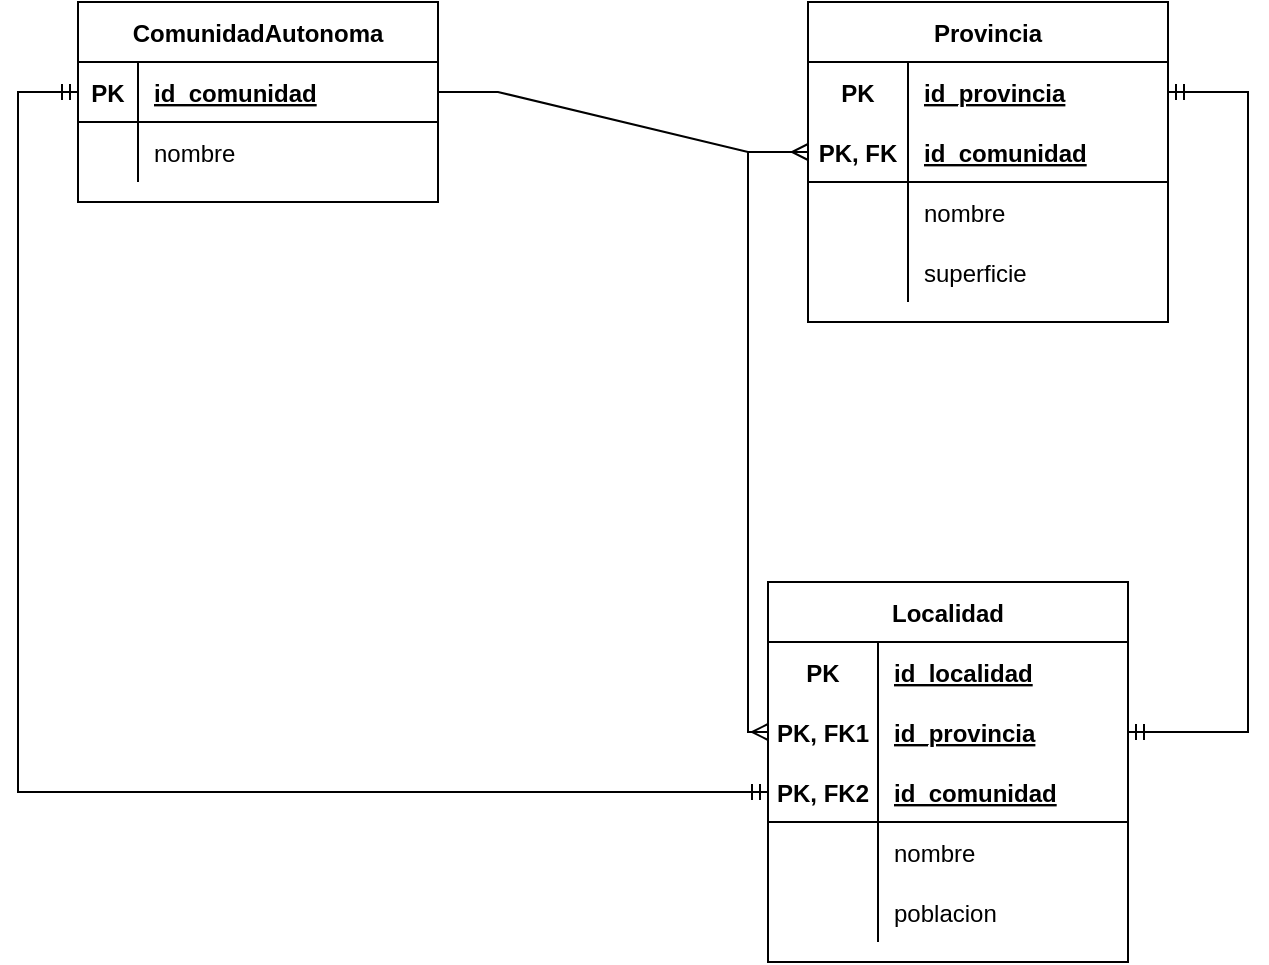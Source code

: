 <mxfile version="16.5.1" type="device"><diagram id="R2lEEEUBdFMjLlhIrx00" name="Page-1"><mxGraphModel dx="1102" dy="685" grid="1" gridSize="10" guides="1" tooltips="1" connect="1" arrows="1" fold="1" page="1" pageScale="1" pageWidth="850" pageHeight="1100" math="0" shadow="0" extFonts="Permanent Marker^https://fonts.googleapis.com/css?family=Permanent+Marker"><root><mxCell id="0"/><mxCell id="1" parent="0"/><mxCell id="wXp7G-QQAyG1mqfqD58O-1" value="ComunidadAutonoma" style="shape=table;startSize=30;container=1;collapsible=1;childLayout=tableLayout;fixedRows=1;rowLines=0;fontStyle=1;align=center;resizeLast=1;" parent="1" vertex="1"><mxGeometry x="148" y="170" width="180" height="100" as="geometry"/></mxCell><mxCell id="wXp7G-QQAyG1mqfqD58O-2" value="" style="shape=tableRow;horizontal=0;startSize=0;swimlaneHead=0;swimlaneBody=0;fillColor=none;collapsible=0;dropTarget=0;points=[[0,0.5],[1,0.5]];portConstraint=eastwest;top=0;left=0;right=0;bottom=1;" parent="wXp7G-QQAyG1mqfqD58O-1" vertex="1"><mxGeometry y="30" width="180" height="30" as="geometry"/></mxCell><mxCell id="wXp7G-QQAyG1mqfqD58O-3" value="PK" style="shape=partialRectangle;connectable=0;fillColor=none;top=0;left=0;bottom=0;right=0;fontStyle=1;overflow=hidden;" parent="wXp7G-QQAyG1mqfqD58O-2" vertex="1"><mxGeometry width="30" height="30" as="geometry"><mxRectangle width="30" height="30" as="alternateBounds"/></mxGeometry></mxCell><mxCell id="wXp7G-QQAyG1mqfqD58O-4" value="id_comunidad" style="shape=partialRectangle;connectable=0;fillColor=none;top=0;left=0;bottom=0;right=0;align=left;spacingLeft=6;fontStyle=5;overflow=hidden;" parent="wXp7G-QQAyG1mqfqD58O-2" vertex="1"><mxGeometry x="30" width="150" height="30" as="geometry"><mxRectangle width="150" height="30" as="alternateBounds"/></mxGeometry></mxCell><mxCell id="wXp7G-QQAyG1mqfqD58O-5" value="" style="shape=tableRow;horizontal=0;startSize=0;swimlaneHead=0;swimlaneBody=0;fillColor=none;collapsible=0;dropTarget=0;points=[[0,0.5],[1,0.5]];portConstraint=eastwest;top=0;left=0;right=0;bottom=0;" parent="wXp7G-QQAyG1mqfqD58O-1" vertex="1"><mxGeometry y="60" width="180" height="30" as="geometry"/></mxCell><mxCell id="wXp7G-QQAyG1mqfqD58O-6" value="" style="shape=partialRectangle;connectable=0;fillColor=none;top=0;left=0;bottom=0;right=0;editable=1;overflow=hidden;" parent="wXp7G-QQAyG1mqfqD58O-5" vertex="1"><mxGeometry width="30" height="30" as="geometry"><mxRectangle width="30" height="30" as="alternateBounds"/></mxGeometry></mxCell><mxCell id="wXp7G-QQAyG1mqfqD58O-7" value="nombre" style="shape=partialRectangle;connectable=0;fillColor=none;top=0;left=0;bottom=0;right=0;align=left;spacingLeft=6;overflow=hidden;" parent="wXp7G-QQAyG1mqfqD58O-5" vertex="1"><mxGeometry x="30" width="150" height="30" as="geometry"><mxRectangle width="150" height="30" as="alternateBounds"/></mxGeometry></mxCell><mxCell id="wXp7G-QQAyG1mqfqD58O-14" value="Provincia" style="shape=table;startSize=30;container=1;collapsible=1;childLayout=tableLayout;fixedRows=1;rowLines=0;fontStyle=1;align=center;resizeLast=1;strokeColor=default;" parent="1" vertex="1"><mxGeometry x="513" y="170" width="180" height="160" as="geometry"/></mxCell><mxCell id="wXp7G-QQAyG1mqfqD58O-15" value="" style="shape=tableRow;horizontal=0;startSize=0;swimlaneHead=0;swimlaneBody=0;fillColor=none;collapsible=0;dropTarget=0;points=[[0,0.5],[1,0.5]];portConstraint=eastwest;top=0;left=0;right=0;bottom=1;strokeColor=none;" parent="wXp7G-QQAyG1mqfqD58O-14" vertex="1"><mxGeometry y="30" width="180" height="30" as="geometry"/></mxCell><mxCell id="wXp7G-QQAyG1mqfqD58O-16" value="PK" style="shape=partialRectangle;connectable=0;fillColor=none;top=0;left=0;bottom=0;right=0;fontStyle=1;overflow=hidden;" parent="wXp7G-QQAyG1mqfqD58O-15" vertex="1"><mxGeometry width="50" height="30" as="geometry"><mxRectangle width="50" height="30" as="alternateBounds"/></mxGeometry></mxCell><mxCell id="wXp7G-QQAyG1mqfqD58O-17" value="id_provincia" style="shape=partialRectangle;connectable=0;fillColor=none;top=0;left=0;bottom=0;right=0;align=left;spacingLeft=6;fontStyle=5;overflow=hidden;" parent="wXp7G-QQAyG1mqfqD58O-15" vertex="1"><mxGeometry x="50" width="130" height="30" as="geometry"><mxRectangle width="130" height="30" as="alternateBounds"/></mxGeometry></mxCell><mxCell id="wXp7G-QQAyG1mqfqD58O-41" value="" style="shape=tableRow;horizontal=0;startSize=0;swimlaneHead=0;swimlaneBody=0;fillColor=none;collapsible=0;dropTarget=0;points=[[0,0.5],[1,0.5]];portConstraint=eastwest;top=0;left=0;right=0;bottom=1;" parent="wXp7G-QQAyG1mqfqD58O-14" vertex="1"><mxGeometry y="60" width="180" height="30" as="geometry"/></mxCell><mxCell id="wXp7G-QQAyG1mqfqD58O-42" value="PK, FK" style="shape=partialRectangle;connectable=0;fillColor=none;top=0;left=0;bottom=0;right=0;fontStyle=1;overflow=hidden;" parent="wXp7G-QQAyG1mqfqD58O-41" vertex="1"><mxGeometry width="50" height="30" as="geometry"><mxRectangle width="50" height="30" as="alternateBounds"/></mxGeometry></mxCell><mxCell id="wXp7G-QQAyG1mqfqD58O-43" value="id_comunidad" style="shape=partialRectangle;connectable=0;fillColor=none;top=0;left=0;bottom=0;right=0;align=left;spacingLeft=6;fontStyle=5;overflow=hidden;" parent="wXp7G-QQAyG1mqfqD58O-41" vertex="1"><mxGeometry x="50" width="130" height="30" as="geometry"><mxRectangle width="130" height="30" as="alternateBounds"/></mxGeometry></mxCell><mxCell id="wXp7G-QQAyG1mqfqD58O-18" value="" style="shape=tableRow;horizontal=0;startSize=0;swimlaneHead=0;swimlaneBody=0;fillColor=none;collapsible=0;dropTarget=0;points=[[0,0.5],[1,0.5]];portConstraint=eastwest;top=0;left=0;right=0;bottom=0;" parent="wXp7G-QQAyG1mqfqD58O-14" vertex="1"><mxGeometry y="90" width="180" height="30" as="geometry"/></mxCell><mxCell id="wXp7G-QQAyG1mqfqD58O-19" value="" style="shape=partialRectangle;connectable=0;fillColor=none;top=0;left=0;bottom=0;right=0;editable=1;overflow=hidden;" parent="wXp7G-QQAyG1mqfqD58O-18" vertex="1"><mxGeometry width="50" height="30" as="geometry"><mxRectangle width="50" height="30" as="alternateBounds"/></mxGeometry></mxCell><mxCell id="wXp7G-QQAyG1mqfqD58O-20" value="nombre" style="shape=partialRectangle;connectable=0;fillColor=none;top=0;left=0;bottom=0;right=0;align=left;spacingLeft=6;overflow=hidden;" parent="wXp7G-QQAyG1mqfqD58O-18" vertex="1"><mxGeometry x="50" width="130" height="30" as="geometry"><mxRectangle width="130" height="30" as="alternateBounds"/></mxGeometry></mxCell><mxCell id="wXp7G-QQAyG1mqfqD58O-21" value="" style="shape=tableRow;horizontal=0;startSize=0;swimlaneHead=0;swimlaneBody=0;fillColor=none;collapsible=0;dropTarget=0;points=[[0,0.5],[1,0.5]];portConstraint=eastwest;top=0;left=0;right=0;bottom=0;" parent="wXp7G-QQAyG1mqfqD58O-14" vertex="1"><mxGeometry y="120" width="180" height="30" as="geometry"/></mxCell><mxCell id="wXp7G-QQAyG1mqfqD58O-22" value="" style="shape=partialRectangle;connectable=0;fillColor=none;top=0;left=0;bottom=0;right=0;editable=1;overflow=hidden;" parent="wXp7G-QQAyG1mqfqD58O-21" vertex="1"><mxGeometry width="50" height="30" as="geometry"><mxRectangle width="50" height="30" as="alternateBounds"/></mxGeometry></mxCell><mxCell id="wXp7G-QQAyG1mqfqD58O-23" value="superficie" style="shape=partialRectangle;connectable=0;fillColor=none;top=0;left=0;bottom=0;right=0;align=left;spacingLeft=6;overflow=hidden;" parent="wXp7G-QQAyG1mqfqD58O-21" vertex="1"><mxGeometry x="50" width="130" height="30" as="geometry"><mxRectangle width="130" height="30" as="alternateBounds"/></mxGeometry></mxCell><mxCell id="wXp7G-QQAyG1mqfqD58O-27" value="Localidad" style="shape=table;startSize=30;container=1;collapsible=1;childLayout=tableLayout;fixedRows=1;rowLines=0;fontStyle=1;align=center;resizeLast=1;" parent="1" vertex="1"><mxGeometry x="493" y="460" width="180" height="190" as="geometry"/></mxCell><mxCell id="wXp7G-QQAyG1mqfqD58O-28" value="" style="shape=tableRow;horizontal=0;startSize=0;swimlaneHead=0;swimlaneBody=0;fillColor=none;collapsible=0;dropTarget=0;points=[[0,0.5],[1,0.5]];portConstraint=eastwest;top=0;left=0;right=0;bottom=1;strokeColor=none;" parent="wXp7G-QQAyG1mqfqD58O-27" vertex="1"><mxGeometry y="30" width="180" height="30" as="geometry"/></mxCell><mxCell id="wXp7G-QQAyG1mqfqD58O-29" value="PK" style="shape=partialRectangle;connectable=0;fillColor=none;top=0;left=0;bottom=0;right=0;fontStyle=1;overflow=hidden;" parent="wXp7G-QQAyG1mqfqD58O-28" vertex="1"><mxGeometry width="55" height="30" as="geometry"><mxRectangle width="55" height="30" as="alternateBounds"/></mxGeometry></mxCell><mxCell id="wXp7G-QQAyG1mqfqD58O-30" value="id_localidad" style="shape=partialRectangle;connectable=0;fillColor=none;top=0;left=0;bottom=0;right=0;align=left;spacingLeft=6;fontStyle=5;overflow=hidden;" parent="wXp7G-QQAyG1mqfqD58O-28" vertex="1"><mxGeometry x="55" width="125" height="30" as="geometry"><mxRectangle width="125" height="30" as="alternateBounds"/></mxGeometry></mxCell><mxCell id="wXp7G-QQAyG1mqfqD58O-54" value="" style="shape=tableRow;horizontal=0;startSize=0;swimlaneHead=0;swimlaneBody=0;fillColor=none;collapsible=0;dropTarget=0;points=[[0,0.5],[1,0.5]];portConstraint=eastwest;top=0;left=0;right=0;bottom=1;strokeColor=none;" parent="wXp7G-QQAyG1mqfqD58O-27" vertex="1"><mxGeometry y="60" width="180" height="30" as="geometry"/></mxCell><mxCell id="wXp7G-QQAyG1mqfqD58O-55" value="PK, FK1" style="shape=partialRectangle;connectable=0;fillColor=none;top=0;left=0;bottom=0;right=0;fontStyle=1;overflow=hidden;strokeColor=default;" parent="wXp7G-QQAyG1mqfqD58O-54" vertex="1"><mxGeometry width="55" height="30" as="geometry"><mxRectangle width="55" height="30" as="alternateBounds"/></mxGeometry></mxCell><mxCell id="wXp7G-QQAyG1mqfqD58O-56" value="id_provincia" style="shape=partialRectangle;connectable=0;fillColor=none;top=0;left=0;bottom=0;right=0;align=left;spacingLeft=6;fontStyle=5;overflow=hidden;strokeColor=default;" parent="wXp7G-QQAyG1mqfqD58O-54" vertex="1"><mxGeometry x="55" width="125" height="30" as="geometry"><mxRectangle width="125" height="30" as="alternateBounds"/></mxGeometry></mxCell><mxCell id="wXp7G-QQAyG1mqfqD58O-50" value="" style="shape=tableRow;horizontal=0;startSize=0;swimlaneHead=0;swimlaneBody=0;fillColor=none;collapsible=0;dropTarget=0;points=[[0,0.5],[1,0.5]];portConstraint=eastwest;top=0;left=0;right=0;bottom=1;strokeColor=default;" parent="wXp7G-QQAyG1mqfqD58O-27" vertex="1"><mxGeometry y="90" width="180" height="30" as="geometry"/></mxCell><mxCell id="wXp7G-QQAyG1mqfqD58O-51" value="PK, FK2" style="shape=partialRectangle;connectable=0;fillColor=none;top=0;left=0;bottom=0;right=0;fontStyle=1;overflow=hidden;strokeColor=default;" parent="wXp7G-QQAyG1mqfqD58O-50" vertex="1"><mxGeometry width="55" height="30" as="geometry"><mxRectangle width="55" height="30" as="alternateBounds"/></mxGeometry></mxCell><mxCell id="wXp7G-QQAyG1mqfqD58O-52" value="id_comunidad" style="shape=partialRectangle;connectable=0;fillColor=none;top=0;left=0;bottom=0;right=0;align=left;spacingLeft=6;fontStyle=5;overflow=hidden;strokeColor=default;" parent="wXp7G-QQAyG1mqfqD58O-50" vertex="1"><mxGeometry x="55" width="125" height="30" as="geometry"><mxRectangle width="125" height="30" as="alternateBounds"/></mxGeometry></mxCell><mxCell id="wXp7G-QQAyG1mqfqD58O-31" value="" style="shape=tableRow;horizontal=0;startSize=0;swimlaneHead=0;swimlaneBody=0;fillColor=none;collapsible=0;dropTarget=0;points=[[0,0.5],[1,0.5]];portConstraint=eastwest;top=0;left=0;right=0;bottom=0;" parent="wXp7G-QQAyG1mqfqD58O-27" vertex="1"><mxGeometry y="120" width="180" height="30" as="geometry"/></mxCell><mxCell id="wXp7G-QQAyG1mqfqD58O-32" value="" style="shape=partialRectangle;connectable=0;fillColor=none;top=0;left=0;bottom=0;right=0;editable=1;overflow=hidden;" parent="wXp7G-QQAyG1mqfqD58O-31" vertex="1"><mxGeometry width="55" height="30" as="geometry"><mxRectangle width="55" height="30" as="alternateBounds"/></mxGeometry></mxCell><mxCell id="wXp7G-QQAyG1mqfqD58O-33" value="nombre" style="shape=partialRectangle;connectable=0;fillColor=none;top=0;left=0;bottom=0;right=0;align=left;spacingLeft=6;overflow=hidden;" parent="wXp7G-QQAyG1mqfqD58O-31" vertex="1"><mxGeometry x="55" width="125" height="30" as="geometry"><mxRectangle width="125" height="30" as="alternateBounds"/></mxGeometry></mxCell><mxCell id="wXp7G-QQAyG1mqfqD58O-34" value="" style="shape=tableRow;horizontal=0;startSize=0;swimlaneHead=0;swimlaneBody=0;fillColor=none;collapsible=0;dropTarget=0;points=[[0,0.5],[1,0.5]];portConstraint=eastwest;top=0;left=0;right=0;bottom=0;" parent="wXp7G-QQAyG1mqfqD58O-27" vertex="1"><mxGeometry y="150" width="180" height="30" as="geometry"/></mxCell><mxCell id="wXp7G-QQAyG1mqfqD58O-35" value="" style="shape=partialRectangle;connectable=0;fillColor=none;top=0;left=0;bottom=0;right=0;editable=1;overflow=hidden;" parent="wXp7G-QQAyG1mqfqD58O-34" vertex="1"><mxGeometry width="55" height="30" as="geometry"><mxRectangle width="55" height="30" as="alternateBounds"/></mxGeometry></mxCell><mxCell id="wXp7G-QQAyG1mqfqD58O-36" value="poblacion" style="shape=partialRectangle;connectable=0;fillColor=none;top=0;left=0;bottom=0;right=0;align=left;spacingLeft=6;overflow=hidden;" parent="wXp7G-QQAyG1mqfqD58O-34" vertex="1"><mxGeometry x="55" width="125" height="30" as="geometry"><mxRectangle width="125" height="30" as="alternateBounds"/></mxGeometry></mxCell><mxCell id="wXp7G-QQAyG1mqfqD58O-44" value="" style="edgeStyle=entityRelationEdgeStyle;fontSize=12;html=1;endArrow=ERmany;rounded=0;entryX=0;entryY=0.5;entryDx=0;entryDy=0;exitX=1;exitY=0.5;exitDx=0;exitDy=0;" parent="1" source="wXp7G-QQAyG1mqfqD58O-2" target="wXp7G-QQAyG1mqfqD58O-41" edge="1"><mxGeometry width="100" height="100" relative="1" as="geometry"><mxPoint x="428" y="420" as="sourcePoint"/><mxPoint x="528" y="320" as="targetPoint"/></mxGeometry></mxCell><mxCell id="wXp7G-QQAyG1mqfqD58O-58" value="" style="edgeStyle=elbowEdgeStyle;fontSize=12;html=1;endArrow=ERmany;rounded=0;entryX=0;entryY=0.5;entryDx=0;entryDy=0;exitX=0;exitY=0.5;exitDx=0;exitDy=0;elbow=vertical;" parent="1" source="wXp7G-QQAyG1mqfqD58O-41" target="wXp7G-QQAyG1mqfqD58O-54" edge="1"><mxGeometry width="100" height="100" relative="1" as="geometry"><mxPoint x="393" y="420" as="sourcePoint"/><mxPoint x="493" y="320" as="targetPoint"/><Array as="points"><mxPoint x="483" y="350"/><mxPoint x="483" y="380"/></Array></mxGeometry></mxCell><mxCell id="wXp7G-QQAyG1mqfqD58O-59" value="" style="edgeStyle=elbowEdgeStyle;fontSize=12;html=1;endArrow=ERmandOne;startArrow=ERmandOne;rounded=0;exitX=0;exitY=0.5;exitDx=0;exitDy=0;entryX=0;entryY=0.5;entryDx=0;entryDy=0;" parent="1" source="wXp7G-QQAyG1mqfqD58O-50" target="wXp7G-QQAyG1mqfqD58O-2" edge="1"><mxGeometry width="100" height="100" relative="1" as="geometry"><mxPoint x="398" y="420" as="sourcePoint"/><mxPoint x="288" y="330" as="targetPoint"/><Array as="points"><mxPoint x="118" y="390"/><mxPoint x="358" y="390"/></Array></mxGeometry></mxCell><mxCell id="wXp7G-QQAyG1mqfqD58O-60" value="" style="edgeStyle=elbowEdgeStyle;fontSize=12;html=1;endArrow=ERmandOne;startArrow=ERmandOne;rounded=0;exitX=1;exitY=0.5;exitDx=0;exitDy=0;entryX=1;entryY=0.5;entryDx=0;entryDy=0;" parent="1" source="wXp7G-QQAyG1mqfqD58O-54" target="wXp7G-QQAyG1mqfqD58O-15" edge="1"><mxGeometry width="100" height="100" relative="1" as="geometry"><mxPoint x="363" y="420" as="sourcePoint"/><mxPoint x="463" y="320" as="targetPoint"/><Array as="points"><mxPoint x="733" y="505"/><mxPoint x="733" y="360"/></Array></mxGeometry></mxCell></root></mxGraphModel></diagram></mxfile>